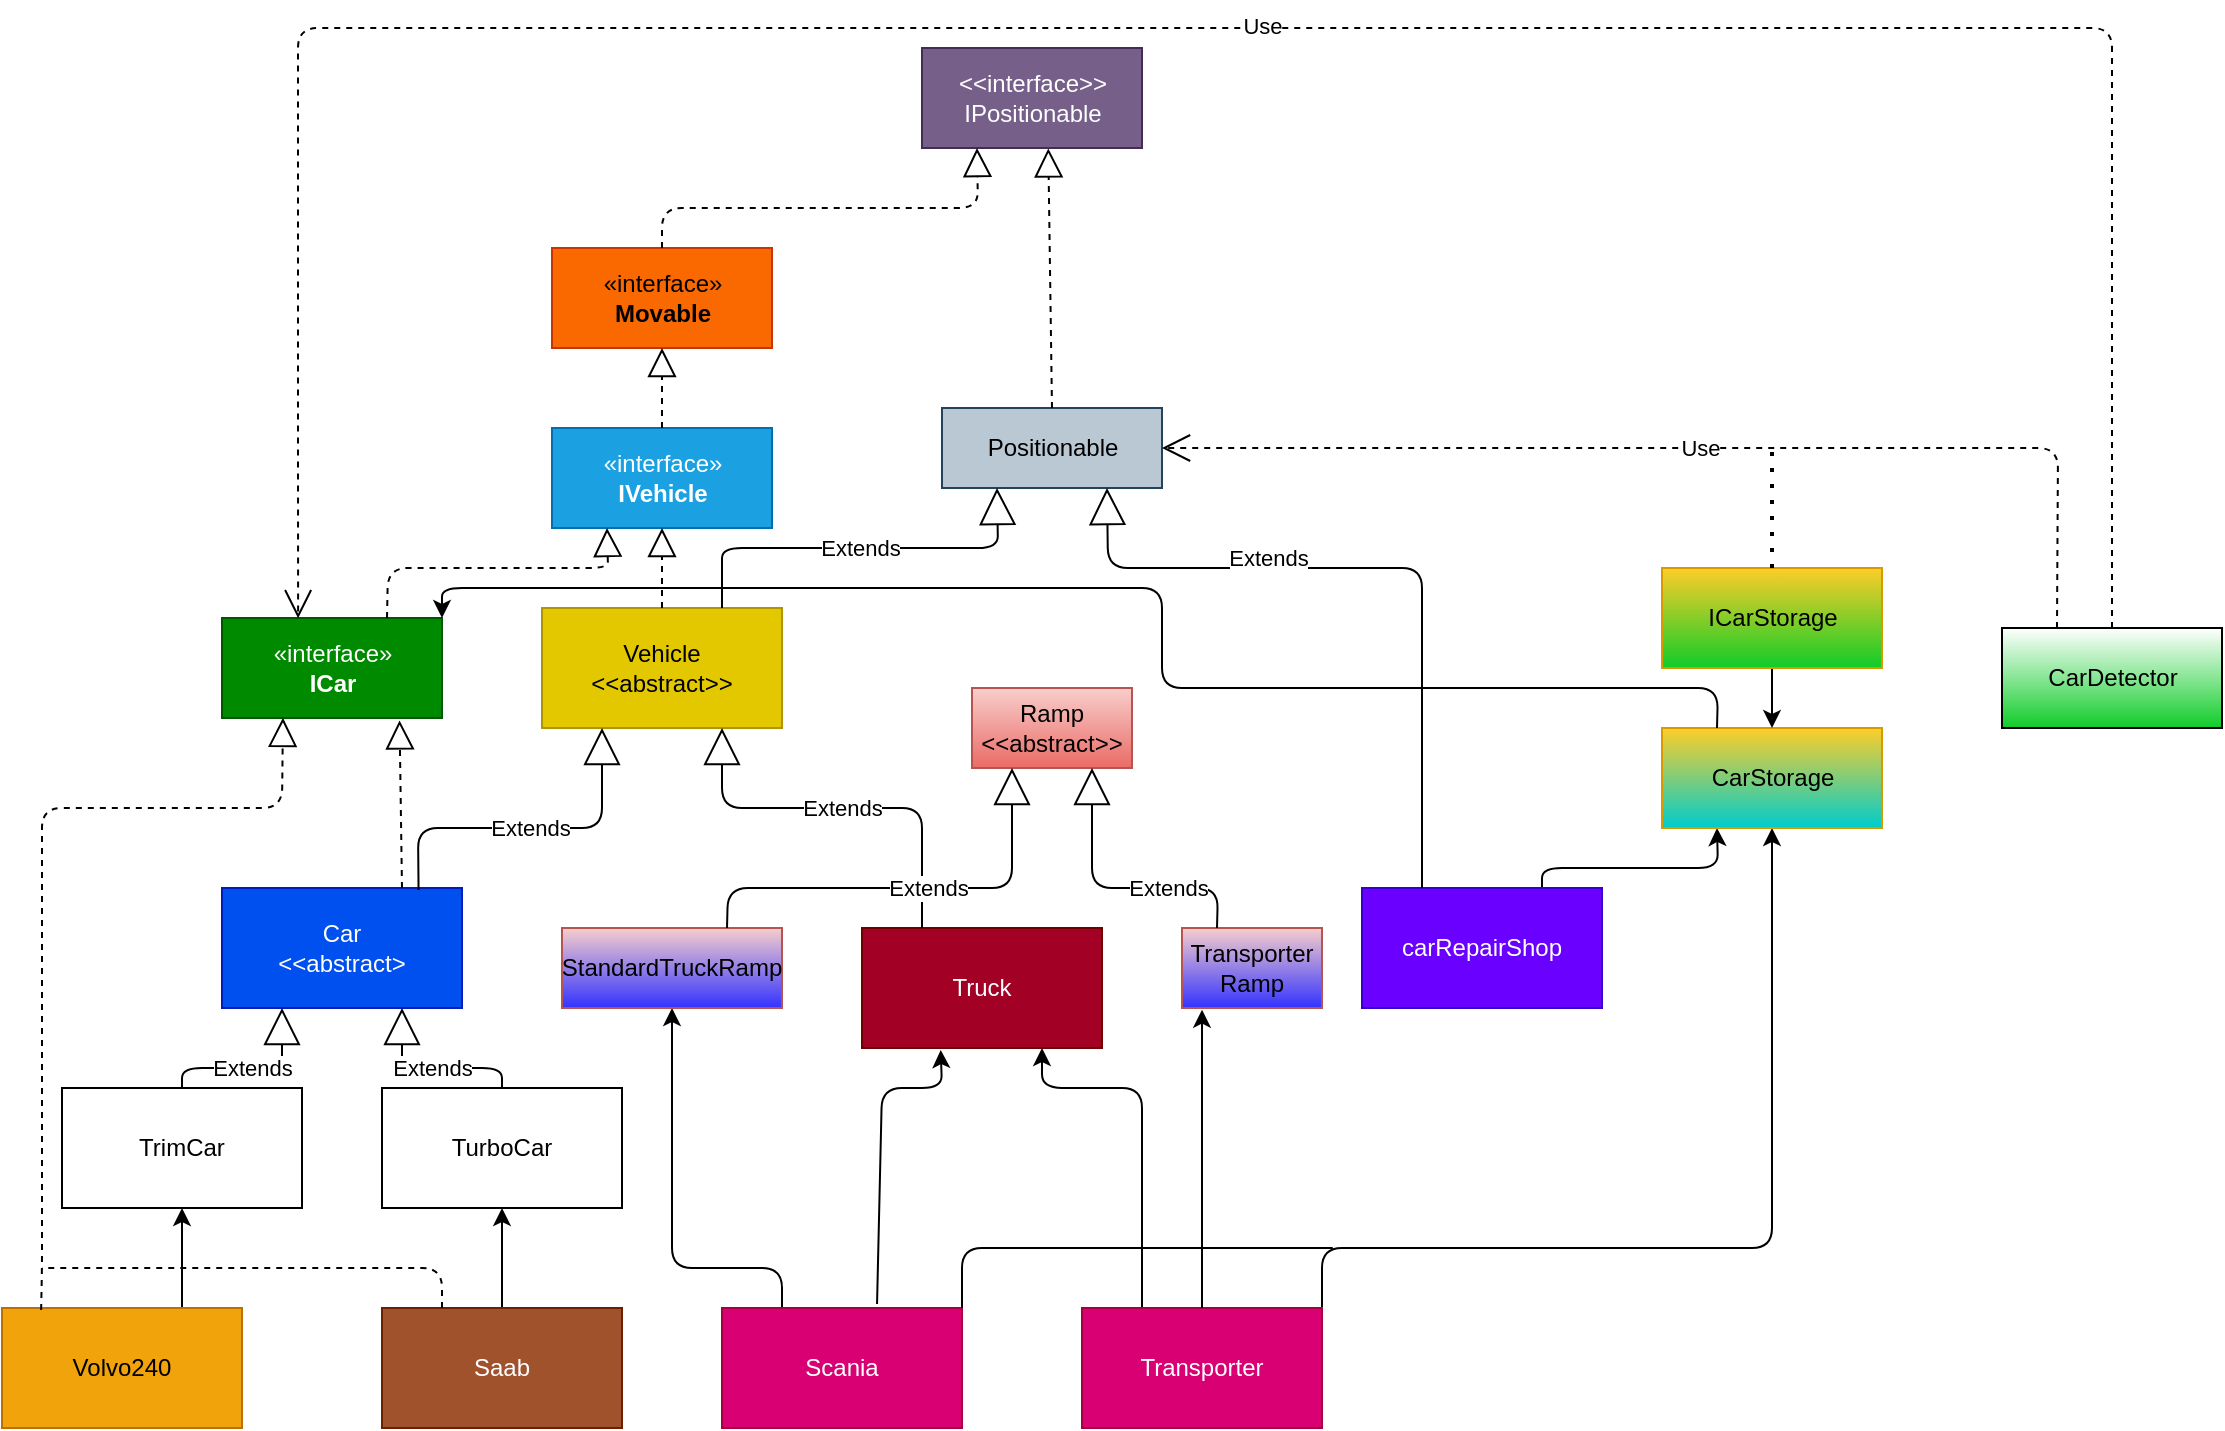 <mxfile>
    <diagram id="Lvmbw9RptDjz1eKAB_4S" name="Page-1">
        <mxGraphModel dx="942" dy="1872" grid="1" gridSize="10" guides="1" tooltips="1" connect="1" arrows="1" fold="1" page="1" pageScale="1" pageWidth="850" pageHeight="1100" math="0" shadow="0">
            <root>
                <mxCell id="0"/>
                <mxCell id="1" parent="0"/>
                <mxCell id="2" value="Car&lt;br&gt;&amp;lt;&amp;lt;abstract&amp;gt;" style="rounded=0;whiteSpace=wrap;html=1;fillColor=#0050ef;fontColor=#ffffff;strokeColor=#001DBC;" parent="1" vertex="1">
                    <mxGeometry x="1200" y="-640" width="120" height="60" as="geometry"/>
                </mxCell>
                <mxCell id="38" style="edgeStyle=none;html=1;exitX=0.25;exitY=0;exitDx=0;exitDy=0;entryX=0.5;entryY=1;entryDx=0;entryDy=0;" parent="1" source="7" target="96" edge="1">
                    <mxGeometry relative="1" as="geometry">
                        <Array as="points">
                            <mxPoint x="1480" y="-450"/>
                            <mxPoint x="1425" y="-450"/>
                        </Array>
                    </mxGeometry>
                </mxCell>
                <mxCell id="4" value="Truck" style="rounded=0;whiteSpace=wrap;html=1;fillColor=#a20025;fontColor=#ffffff;strokeColor=#6F0000;" parent="1" vertex="1">
                    <mxGeometry x="1520" y="-620" width="120" height="60" as="geometry"/>
                </mxCell>
                <mxCell id="14" style="edgeStyle=none;html=1;exitX=0.75;exitY=0;exitDx=0;exitDy=0;entryX=0.5;entryY=1;entryDx=0;entryDy=0;" parent="1" source="5" target="56" edge="1">
                    <mxGeometry relative="1" as="geometry"/>
                </mxCell>
                <mxCell id="5" value="Volvo240" style="rounded=0;whiteSpace=wrap;html=1;fillColor=#f0a30a;fontColor=#000000;strokeColor=#BD7000;" parent="1" vertex="1">
                    <mxGeometry x="1090" y="-430" width="120" height="60" as="geometry"/>
                </mxCell>
                <mxCell id="15" style="edgeStyle=none;html=1;exitX=0.5;exitY=0;exitDx=0;exitDy=0;entryX=0.5;entryY=1;entryDx=0;entryDy=0;" parent="1" source="6" target="57" edge="1">
                    <mxGeometry relative="1" as="geometry">
                        <Array as="points"/>
                    </mxGeometry>
                </mxCell>
                <mxCell id="6" value="Saab" style="rounded=0;whiteSpace=wrap;html=1;fillColor=#a0522d;fontColor=#ffffff;strokeColor=#6D1F00;" parent="1" vertex="1">
                    <mxGeometry x="1280" y="-430" width="120" height="60" as="geometry"/>
                </mxCell>
                <mxCell id="11" style="edgeStyle=none;html=1;exitX=0.646;exitY=-0.033;exitDx=0;exitDy=0;entryX=0.328;entryY=1.017;entryDx=0;entryDy=0;entryPerimeter=0;exitPerimeter=0;" parent="1" source="7" target="4" edge="1">
                    <mxGeometry relative="1" as="geometry">
                        <Array as="points">
                            <mxPoint x="1530" y="-540"/>
                            <mxPoint x="1560" y="-540"/>
                        </Array>
                    </mxGeometry>
                </mxCell>
                <mxCell id="7" value="Scania&lt;span style=&quot;color: rgba(0 , 0 , 0 , 0) ; font-family: monospace ; font-size: 0px&quot;&gt;%3CmxGraphModel%3E%3Croot%3E%3CmxCell%20id%3D%220%22%2F%3E%3CmxCell%20id%3D%221%22%20parent%3D%220%22%2F%3E%3CmxCell%20id%3D%222%22%20value%3D%22%22%20style%3D%22rounded%3D0%3BwhiteSpace%3Dwrap%3Bhtml%3D1%3B%22%20vertex%3D%221%22%20parent%3D%221%22%3E%3CmxGeometry%20x%3D%2270%22%20y%3D%22190%22%20width%3D%22120%22%20height%3D%2260%22%20as%3D%22geometry%22%2F%3E%3C%2FmxCell%3E%3C%2Froot%3E%3C%2FmxGraphModel%3E&lt;/span&gt;" style="rounded=0;whiteSpace=wrap;html=1;fillColor=#d80073;fontColor=#ffffff;strokeColor=#A50040;" parent="1" vertex="1">
                    <mxGeometry x="1450" y="-430" width="120" height="60" as="geometry"/>
                </mxCell>
                <mxCell id="12" style="edgeStyle=none;html=1;entryX=0.75;entryY=1;entryDx=0;entryDy=0;exitX=0.25;exitY=0;exitDx=0;exitDy=0;" parent="1" source="8" target="4" edge="1">
                    <mxGeometry relative="1" as="geometry">
                        <Array as="points">
                            <mxPoint x="1660" y="-540"/>
                            <mxPoint x="1610" y="-540"/>
                        </Array>
                        <mxPoint x="1640" y="-440" as="sourcePoint"/>
                    </mxGeometry>
                </mxCell>
                <mxCell id="43" style="edgeStyle=none;html=1;exitX=1;exitY=0;exitDx=0;exitDy=0;entryX=0.5;entryY=1;entryDx=0;entryDy=0;" parent="1" source="8" target="34" edge="1">
                    <mxGeometry relative="1" as="geometry">
                        <Array as="points">
                            <mxPoint x="1750" y="-460"/>
                            <mxPoint x="1975" y="-460"/>
                            <mxPoint x="1975" y="-550"/>
                        </Array>
                    </mxGeometry>
                </mxCell>
                <mxCell id="8" value="Transporter" style="rounded=0;whiteSpace=wrap;html=1;fillColor=#d80073;fontColor=#ffffff;strokeColor=#A50040;" parent="1" vertex="1">
                    <mxGeometry x="1630" y="-430" width="120" height="60" as="geometry"/>
                </mxCell>
                <mxCell id="19" value="Ramp&lt;br&gt;&amp;lt;&amp;lt;abstract&amp;gt;&amp;gt;" style="rounded=0;whiteSpace=wrap;html=1;fillColor=#f8cecc;gradientColor=#ea6b66;strokeColor=#b85450;" parent="1" vertex="1">
                    <mxGeometry x="1575" y="-740" width="80" height="40" as="geometry"/>
                </mxCell>
                <mxCell id="22" value="Vehicle&lt;br&gt;&amp;lt;&amp;lt;abstract&amp;gt;&amp;gt;" style="rounded=0;whiteSpace=wrap;html=1;fillColor=#e3c800;fontColor=#000000;strokeColor=#B09500;" parent="1" vertex="1">
                    <mxGeometry x="1360" y="-780" width="120" height="60" as="geometry"/>
                </mxCell>
                <mxCell id="26" value="«interface»&lt;br&gt;&lt;b&gt;Movable&lt;/b&gt;" style="html=1;fillColor=#fa6800;fontColor=#000000;strokeColor=#C73500;" parent="1" vertex="1">
                    <mxGeometry x="1365" y="-960" width="110" height="50" as="geometry"/>
                </mxCell>
                <mxCell id="28" value="Positionable" style="html=1;fillColor=#bac8d3;strokeColor=#23445d;" parent="1" vertex="1">
                    <mxGeometry x="1560" y="-880" width="110" height="40" as="geometry"/>
                </mxCell>
                <mxCell id="39" style="edgeStyle=none;html=1;exitX=0.75;exitY=0;exitDx=0;exitDy=0;entryX=0.25;entryY=1;entryDx=0;entryDy=0;" parent="1" source="31" target="34" edge="1">
                    <mxGeometry relative="1" as="geometry">
                        <Array as="points">
                            <mxPoint x="1860" y="-650"/>
                            <mxPoint x="1948" y="-650"/>
                        </Array>
                    </mxGeometry>
                </mxCell>
                <mxCell id="31" value="carRepairShop" style="rounded=0;whiteSpace=wrap;html=1;fillColor=#6a00ff;fontColor=#ffffff;strokeColor=#3700CC;" parent="1" vertex="1">
                    <mxGeometry x="1770" y="-640" width="120" height="60" as="geometry"/>
                </mxCell>
                <mxCell id="34" value="CarStorage&lt;br&gt;" style="html=1;fillColor=#ffcd28;gradientColor=#00CCCC;strokeColor=#d79b00;" parent="1" vertex="1">
                    <mxGeometry x="1920" y="-720" width="110" height="50" as="geometry"/>
                </mxCell>
                <mxCell id="49" style="edgeStyle=none;html=1;exitX=0.5;exitY=1;exitDx=0;exitDy=0;entryX=0.5;entryY=0;entryDx=0;entryDy=0;" parent="1" source="47" target="34" edge="1">
                    <mxGeometry relative="1" as="geometry"/>
                </mxCell>
                <mxCell id="47" value="ICarStorage" style="html=1;fillColor=#ffcd28;gradientColor=#10CC29;strokeColor=#d79b00;" parent="1" vertex="1">
                    <mxGeometry x="1920" y="-800" width="110" height="50" as="geometry"/>
                </mxCell>
                <mxCell id="51" value="«interface»&lt;br&gt;&lt;b&gt;IVehicle&lt;/b&gt;" style="html=1;fillColor=#1ba1e2;fontColor=#ffffff;strokeColor=#006EAF;" parent="1" vertex="1">
                    <mxGeometry x="1365" y="-870" width="110" height="50" as="geometry"/>
                </mxCell>
                <mxCell id="53" value="&amp;lt;&amp;lt;interface&amp;gt;&amp;gt;&lt;br&gt;IPositionable" style="html=1;fillColor=#76608a;strokeColor=#432D57;fontColor=#ffffff;" parent="1" vertex="1">
                    <mxGeometry x="1550" y="-1060" width="110" height="50" as="geometry"/>
                </mxCell>
                <mxCell id="56" value="TrimCar" style="rounded=0;whiteSpace=wrap;html=1;" parent="1" vertex="1">
                    <mxGeometry x="1120" y="-540" width="120" height="60" as="geometry"/>
                </mxCell>
                <mxCell id="57" value="TurboCar" style="rounded=0;whiteSpace=wrap;html=1;" parent="1" vertex="1">
                    <mxGeometry x="1280" y="-540" width="120" height="60" as="geometry"/>
                </mxCell>
                <mxCell id="60" value="«interface»&lt;br&gt;&lt;b&gt;ICar&lt;/b&gt;" style="html=1;fillColor=#008a00;fontColor=#ffffff;strokeColor=#005700;" parent="1" vertex="1">
                    <mxGeometry x="1200" y="-775" width="110" height="50" as="geometry"/>
                </mxCell>
                <mxCell id="67" value="" style="endArrow=none;html=1;exitX=1;exitY=0;exitDx=0;exitDy=0;" parent="1" source="7" edge="1">
                    <mxGeometry width="50" height="50" relative="1" as="geometry">
                        <mxPoint x="1630" y="-550" as="sourcePoint"/>
                        <mxPoint x="1740" y="-460" as="targetPoint"/>
                        <Array as="points">
                            <mxPoint x="1570" y="-460"/>
                            <mxPoint x="1760" y="-460"/>
                        </Array>
                    </mxGeometry>
                </mxCell>
                <mxCell id="69" value="CarDetector" style="html=1;gradientColor=#10CC29;" parent="1" vertex="1">
                    <mxGeometry x="2090" y="-770" width="110" height="50" as="geometry"/>
                </mxCell>
                <mxCell id="71" value="" style="endArrow=block;dashed=1;endFill=0;endSize=12;html=1;exitX=0.163;exitY=0.016;exitDx=0;exitDy=0;entryX=0.277;entryY=0.998;entryDx=0;entryDy=0;exitPerimeter=0;entryPerimeter=0;" parent="1" source="5" target="60" edge="1">
                    <mxGeometry width="160" relative="1" as="geometry">
                        <mxPoint x="1050" y="-845.91" as="sourcePoint"/>
                        <mxPoint x="1210" y="-845.91" as="targetPoint"/>
                        <Array as="points">
                            <mxPoint x="1110" y="-450"/>
                            <mxPoint x="1110" y="-680"/>
                            <mxPoint x="1230" y="-680"/>
                        </Array>
                    </mxGeometry>
                </mxCell>
                <mxCell id="73" value="" style="endArrow=block;dashed=1;endFill=0;endSize=12;html=1;exitX=0.75;exitY=0;exitDx=0;exitDy=0;entryX=0.807;entryY=1.024;entryDx=0;entryDy=0;entryPerimeter=0;" parent="1" source="2" target="60" edge="1">
                    <mxGeometry width="160" relative="1" as="geometry">
                        <mxPoint x="1420" y="-495" as="sourcePoint"/>
                        <mxPoint x="1285" y="-730" as="targetPoint"/>
                        <Array as="points"/>
                    </mxGeometry>
                </mxCell>
                <mxCell id="74" value="Extends" style="endArrow=block;endSize=16;endFill=0;html=1;exitX=0.5;exitY=0;exitDx=0;exitDy=0;entryX=0.75;entryY=1;entryDx=0;entryDy=0;" parent="1" source="57" target="2" edge="1">
                    <mxGeometry width="160" relative="1" as="geometry">
                        <mxPoint x="1340" y="-590" as="sourcePoint"/>
                        <mxPoint x="1500" y="-590" as="targetPoint"/>
                        <Array as="points">
                            <mxPoint x="1340" y="-550"/>
                            <mxPoint x="1290" y="-550"/>
                        </Array>
                    </mxGeometry>
                </mxCell>
                <mxCell id="75" value="Extends" style="endArrow=block;endSize=16;endFill=0;html=1;exitX=0.5;exitY=0;exitDx=0;exitDy=0;entryX=0.25;entryY=1;entryDx=0;entryDy=0;" parent="1" source="56" target="2" edge="1">
                    <mxGeometry width="160" relative="1" as="geometry">
                        <mxPoint x="1370" y="-700" as="sourcePoint"/>
                        <mxPoint x="1530" y="-700" as="targetPoint"/>
                        <Array as="points">
                            <mxPoint x="1180" y="-550"/>
                            <mxPoint x="1230" y="-550"/>
                        </Array>
                    </mxGeometry>
                </mxCell>
                <mxCell id="76" value="Extends" style="endArrow=block;endSize=16;endFill=0;html=1;exitX=0.819;exitY=0.016;exitDx=0;exitDy=0;entryX=0.25;entryY=1;entryDx=0;entryDy=0;exitPerimeter=0;" parent="1" source="2" target="22" edge="1">
                    <mxGeometry width="160" relative="1" as="geometry">
                        <mxPoint x="1260" y="-640" as="sourcePoint"/>
                        <mxPoint x="1340" y="-680" as="targetPoint"/>
                        <Array as="points">
                            <mxPoint x="1298" y="-670"/>
                            <mxPoint x="1390" y="-670"/>
                        </Array>
                    </mxGeometry>
                </mxCell>
                <mxCell id="78" value="Extends" style="endArrow=block;endSize=16;endFill=0;html=1;exitX=0.25;exitY=0;exitDx=0;exitDy=0;entryX=0.75;entryY=1;entryDx=0;entryDy=0;" parent="1" source="4" target="22" edge="1">
                    <mxGeometry width="160" relative="1" as="geometry">
                        <mxPoint x="1460" y="-681.33" as="sourcePoint"/>
                        <mxPoint x="1620" y="-681.33" as="targetPoint"/>
                        <Array as="points">
                            <mxPoint x="1550" y="-680"/>
                            <mxPoint x="1450" y="-680"/>
                        </Array>
                    </mxGeometry>
                </mxCell>
                <mxCell id="79" value="" style="endArrow=block;dashed=1;endFill=0;endSize=12;html=1;exitX=0.5;exitY=0;exitDx=0;exitDy=0;entryX=0.5;entryY=1;entryDx=0;entryDy=0;" parent="1" source="22" target="51" edge="1">
                    <mxGeometry width="160" relative="1" as="geometry">
                        <mxPoint x="1360" y="-760" as="sourcePoint"/>
                        <mxPoint x="1520" y="-760" as="targetPoint"/>
                    </mxGeometry>
                </mxCell>
                <mxCell id="80" value="" style="endArrow=block;dashed=1;endFill=0;endSize=12;html=1;exitX=0.5;exitY=0;exitDx=0;exitDy=0;entryX=0.5;entryY=1;entryDx=0;entryDy=0;" parent="1" source="51" target="26" edge="1">
                    <mxGeometry width="160" relative="1" as="geometry">
                        <mxPoint x="1360" y="-890" as="sourcePoint"/>
                        <mxPoint x="1520" y="-890" as="targetPoint"/>
                    </mxGeometry>
                </mxCell>
                <mxCell id="81" value="" style="endArrow=block;dashed=1;endFill=0;endSize=12;html=1;exitX=0.5;exitY=0;exitDx=0;exitDy=0;entryX=0.25;entryY=1;entryDx=0;entryDy=0;" parent="1" source="26" target="53" edge="1">
                    <mxGeometry width="160" relative="1" as="geometry">
                        <mxPoint x="1420" y="-970" as="sourcePoint"/>
                        <mxPoint x="1580" y="-970" as="targetPoint"/>
                        <Array as="points">
                            <mxPoint x="1420" y="-980"/>
                            <mxPoint x="1578" y="-980"/>
                        </Array>
                    </mxGeometry>
                </mxCell>
                <mxCell id="82" value="" style="endArrow=block;dashed=1;endFill=0;endSize=12;html=1;exitX=0.5;exitY=0;exitDx=0;exitDy=0;entryX=0.574;entryY=1.004;entryDx=0;entryDy=0;entryPerimeter=0;" parent="1" source="28" target="53" edge="1">
                    <mxGeometry width="160" relative="1" as="geometry">
                        <mxPoint x="1435" y="-950" as="sourcePoint"/>
                        <mxPoint x="1560" y="-1030" as="targetPoint"/>
                    </mxGeometry>
                </mxCell>
                <mxCell id="83" value="Extends" style="endArrow=block;endSize=16;endFill=0;html=1;exitX=0.75;exitY=0;exitDx=0;exitDy=0;entryX=0.25;entryY=1;entryDx=0;entryDy=0;" parent="1" source="22" target="28" edge="1">
                    <mxGeometry width="160" relative="1" as="geometry">
                        <mxPoint x="1440" y="-775" as="sourcePoint"/>
                        <mxPoint x="1570" y="-855" as="targetPoint"/>
                        <Array as="points">
                            <mxPoint x="1450" y="-790"/>
                            <mxPoint x="1450" y="-810"/>
                            <mxPoint x="1588" y="-810"/>
                        </Array>
                    </mxGeometry>
                </mxCell>
                <mxCell id="84" value="Extends" style="endArrow=block;endSize=16;endFill=0;html=1;exitX=0.25;exitY=0;exitDx=0;exitDy=0;entryX=0.75;entryY=1;entryDx=0;entryDy=0;" parent="1" source="31" target="28" edge="1">
                    <mxGeometry x="0.327" y="-5" width="160" relative="1" as="geometry">
                        <mxPoint x="1460" y="-770.0" as="sourcePoint"/>
                        <mxPoint x="1597.5" y="-830.0" as="targetPoint"/>
                        <Array as="points">
                            <mxPoint x="1800" y="-800"/>
                            <mxPoint x="1643" y="-800"/>
                        </Array>
                        <mxPoint as="offset"/>
                    </mxGeometry>
                </mxCell>
                <mxCell id="85" value="Use" style="endArrow=open;endSize=12;dashed=1;html=1;exitX=0.5;exitY=0;exitDx=0;exitDy=0;entryX=0.346;entryY=0.002;entryDx=0;entryDy=0;entryPerimeter=0;" parent="1" source="69" target="60" edge="1">
                    <mxGeometry x="-0.034" y="-1" width="160" relative="1" as="geometry">
                        <mxPoint x="1690" y="-680" as="sourcePoint"/>
                        <mxPoint x="1290" y="-870" as="targetPoint"/>
                        <Array as="points">
                            <mxPoint x="2145" y="-1070"/>
                            <mxPoint x="1238" y="-1070"/>
                            <mxPoint x="1238" y="-950"/>
                            <mxPoint x="1238" y="-860"/>
                        </Array>
                        <mxPoint as="offset"/>
                    </mxGeometry>
                </mxCell>
                <mxCell id="86" value="" style="endArrow=block;dashed=1;endFill=0;endSize=12;html=1;exitX=0.75;exitY=0;exitDx=0;exitDy=0;entryX=0.25;entryY=1;entryDx=0;entryDy=0;" parent="1" source="60" target="51" edge="1">
                    <mxGeometry width="160" relative="1" as="geometry">
                        <mxPoint x="1460" y="-830" as="sourcePoint"/>
                        <mxPoint x="1620" y="-830" as="targetPoint"/>
                        <Array as="points">
                            <mxPoint x="1283" y="-800"/>
                            <mxPoint x="1393" y="-800"/>
                        </Array>
                    </mxGeometry>
                </mxCell>
                <mxCell id="89" value="" style="endArrow=none;dashed=1;html=1;dashPattern=1 3;strokeWidth=2;exitX=0.5;exitY=0;exitDx=0;exitDy=0;" parent="1" source="47" edge="1">
                    <mxGeometry width="50" height="50" relative="1" as="geometry">
                        <mxPoint x="2030" y="-590" as="sourcePoint"/>
                        <mxPoint x="1975" y="-860" as="targetPoint"/>
                    </mxGeometry>
                </mxCell>
                <mxCell id="92" style="edgeStyle=none;html=1;exitX=0.25;exitY=0;exitDx=0;exitDy=0;entryX=1;entryY=0;entryDx=0;entryDy=0;" parent="1" source="34" target="60" edge="1">
                    <mxGeometry relative="1" as="geometry">
                        <Array as="points">
                            <mxPoint x="1948" y="-740"/>
                            <mxPoint x="1670" y="-740"/>
                            <mxPoint x="1670" y="-790"/>
                            <mxPoint x="1540" y="-790"/>
                            <mxPoint x="1310" y="-790"/>
                        </Array>
                        <mxPoint x="1640" y="-510" as="sourcePoint"/>
                        <mxPoint x="1620" y="-570.0" as="targetPoint"/>
                    </mxGeometry>
                </mxCell>
                <mxCell id="94" value="Transporter Ramp" style="rounded=0;whiteSpace=wrap;html=1;fillColor=#f8cecc;gradientColor=#3333FF;strokeColor=#b85450;" parent="1" vertex="1">
                    <mxGeometry x="1680" y="-620" width="70" height="40" as="geometry"/>
                </mxCell>
                <mxCell id="96" value="StandardTruckRamp" style="rounded=0;whiteSpace=wrap;html=1;fillColor=#f8cecc;gradientColor=#3333FF;strokeColor=#b85450;" parent="1" vertex="1">
                    <mxGeometry x="1370" y="-620" width="110" height="40" as="geometry"/>
                </mxCell>
                <mxCell id="97" style="edgeStyle=none;html=1;exitX=0.5;exitY=0;exitDx=0;exitDy=0;entryX=0.143;entryY=1.021;entryDx=0;entryDy=0;entryPerimeter=0;" parent="1" source="8" target="94" edge="1">
                    <mxGeometry relative="1" as="geometry">
                        <Array as="points">
                            <mxPoint x="1690" y="-550"/>
                        </Array>
                        <mxPoint x="1480" y="-510" as="sourcePoint"/>
                        <mxPoint x="1455" y="-570" as="targetPoint"/>
                    </mxGeometry>
                </mxCell>
                <mxCell id="98" value="Extends" style="endArrow=block;endSize=16;endFill=0;html=1;exitX=0.75;exitY=0;exitDx=0;exitDy=0;entryX=0.25;entryY=1;entryDx=0;entryDy=0;" parent="1" source="96" target="19" edge="1">
                    <mxGeometry x="0.087" width="160" relative="1" as="geometry">
                        <mxPoint x="1590" y="-650" as="sourcePoint"/>
                        <mxPoint x="1750" y="-650" as="targetPoint"/>
                        <mxPoint as="offset"/>
                        <Array as="points">
                            <mxPoint x="1453" y="-640"/>
                            <mxPoint x="1595" y="-640"/>
                        </Array>
                    </mxGeometry>
                </mxCell>
                <mxCell id="99" value="Extends" style="endArrow=block;endSize=16;endFill=0;html=1;exitX=0.25;exitY=0;exitDx=0;exitDy=0;entryX=0.75;entryY=1;entryDx=0;entryDy=0;" parent="1" source="94" target="19" edge="1">
                    <mxGeometry x="-0.366" width="160" relative="1" as="geometry">
                        <mxPoint x="1472.5" y="-610" as="sourcePoint"/>
                        <mxPoint x="1605" y="-730" as="targetPoint"/>
                        <mxPoint as="offset"/>
                        <Array as="points">
                            <mxPoint x="1698" y="-640"/>
                            <mxPoint x="1635" y="-640"/>
                        </Array>
                    </mxGeometry>
                </mxCell>
                <mxCell id="100" value="Use" style="endArrow=open;endSize=12;dashed=1;html=1;exitX=0.25;exitY=0;exitDx=0;exitDy=0;entryX=1;entryY=0.5;entryDx=0;entryDy=0;" parent="1" source="69" target="28" edge="1">
                    <mxGeometry width="160" relative="1" as="geometry">
                        <mxPoint x="1810" y="-840" as="sourcePoint"/>
                        <mxPoint x="1970" y="-840" as="targetPoint"/>
                        <Array as="points">
                            <mxPoint x="2118" y="-860"/>
                        </Array>
                    </mxGeometry>
                </mxCell>
                <mxCell id="101" value="" style="endArrow=none;dashed=1;html=1;exitX=0.25;exitY=0;exitDx=0;exitDy=0;" parent="1" source="6" edge="1">
                    <mxGeometry width="50" height="50" relative="1" as="geometry">
                        <mxPoint x="1330" y="-510" as="sourcePoint"/>
                        <mxPoint x="1110" y="-450" as="targetPoint"/>
                        <Array as="points">
                            <mxPoint x="1310" y="-450"/>
                        </Array>
                    </mxGeometry>
                </mxCell>
            </root>
        </mxGraphModel>
    </diagram>
    <diagram name="Copy of Page-1" id="JuhOJTYqrBdBb5uwAgGY">
        <mxGraphModel dx="-236" dy="2465" grid="1" gridSize="10" guides="1" tooltips="1" connect="1" arrows="1" fold="1" page="1" pageScale="1" pageWidth="850" pageHeight="1100" math="0" shadow="0">
            <root>
                <mxCell id="qpSVQY0Za8j4VqFkmtPH-0"/>
                <mxCell id="qpSVQY0Za8j4VqFkmtPH-1" parent="qpSVQY0Za8j4VqFkmtPH-0"/>
                <mxCell id="qpSVQY0Za8j4VqFkmtPH-7" style="edgeStyle=none;html=1;exitX=0.5;exitY=0;exitDx=0;exitDy=0;entryX=0.306;entryY=1.176;entryDx=0;entryDy=0;entryPerimeter=0;" parent="qpSVQY0Za8j4VqFkmtPH-1" target="sbDfSiqAGK3jwa__E4tV-28" edge="1">
                    <mxGeometry relative="1" as="geometry">
                        <Array as="points"/>
                        <mxPoint x="1334.57" y="-280" as="sourcePoint"/>
                        <mxPoint x="1334.57" y="-330" as="targetPoint"/>
                    </mxGeometry>
                </mxCell>
                <mxCell id="qpSVQY0Za8j4VqFkmtPH-18" style="edgeStyle=none;html=1;exitX=0.75;exitY=0;exitDx=0;exitDy=0;entryX=0;entryY=0.5;entryDx=0;entryDy=0;" parent="qpSVQY0Za8j4VqFkmtPH-1" source="sbDfSiqAGK3jwa__E4tV-0" target="sbDfSiqAGK3jwa__E4tV-53" edge="1">
                    <mxGeometry relative="1" as="geometry">
                        <Array as="points">
                            <mxPoint x="1890" y="-641"/>
                        </Array>
                        <mxPoint x="1952.5" y="-650.0" as="targetPoint"/>
                    </mxGeometry>
                </mxCell>
                <mxCell id="qpSVQY0Za8j4VqFkmtPH-30" value="" style="endArrow=block;dashed=1;endFill=0;endSize=12;html=1;exitX=0.25;exitY=0;exitDx=0;exitDy=0;entryX=0.224;entryY=1.032;entryDx=0;entryDy=0;entryPerimeter=0;" parent="qpSVQY0Za8j4VqFkmtPH-1" source="sbDfSiqAGK3jwa__E4tV-16" target="WkpAqRpKrFjgYUWBNEbH-4" edge="1">
                    <mxGeometry width="160" relative="1" as="geometry">
                        <mxPoint x="1109.56" y="-429.04" as="sourcePoint"/>
                        <mxPoint x="1210" y="-845.91" as="targetPoint"/>
                        <Array as="points">
                            <mxPoint x="1080" y="-450"/>
                            <mxPoint x="994" y="-450"/>
                        </Array>
                    </mxGeometry>
                </mxCell>
                <mxCell id="qpSVQY0Za8j4VqFkmtPH-31" value="" style="endArrow=block;dashed=1;endFill=0;endSize=12;html=1;exitX=0.25;exitY=0;exitDx=0;exitDy=0;entryX=0.895;entryY=1.055;entryDx=0;entryDy=0;entryPerimeter=0;" parent="qpSVQY0Za8j4VqFkmtPH-1" source="sbDfSiqAGK3jwa__E4tV-29" target="WkpAqRpKrFjgYUWBNEbH-4" edge="1">
                    <mxGeometry width="160" relative="1" as="geometry">
                        <mxPoint x="1290" y="-640" as="sourcePoint"/>
                        <mxPoint x="1285" y="-730" as="targetPoint"/>
                        <Array as="points"/>
                    </mxGeometry>
                </mxCell>
                <mxCell id="qpSVQY0Za8j4VqFkmtPH-32" value="Extends" style="endArrow=block;endSize=16;endFill=0;html=1;exitX=0.25;exitY=0;exitDx=0;exitDy=0;entryX=0.74;entryY=0.991;entryDx=0;entryDy=0;entryPerimeter=0;" parent="qpSVQY0Za8j4VqFkmtPH-1" source="sbDfSiqAGK3jwa__E4tV-25" target="sbDfSiqAGK3jwa__E4tV-32" edge="1">
                    <mxGeometry width="160" relative="1" as="geometry">
                        <mxPoint x="1340" y="-540" as="sourcePoint"/>
                        <mxPoint x="1290" y="-580" as="targetPoint"/>
                        <Array as="points">
                            <mxPoint x="1350" y="-440"/>
                            <mxPoint x="1280" y="-440"/>
                        </Array>
                    </mxGeometry>
                </mxCell>
                <mxCell id="qpSVQY0Za8j4VqFkmtPH-33" value="Extends" style="endArrow=block;endSize=16;endFill=0;html=1;exitX=0.25;exitY=0;exitDx=0;exitDy=0;entryX=0.251;entryY=0.991;entryDx=0;entryDy=0;entryPerimeter=0;" parent="qpSVQY0Za8j4VqFkmtPH-1" source="sbDfSiqAGK3jwa__E4tV-20" target="sbDfSiqAGK3jwa__E4tV-32" edge="1">
                    <mxGeometry width="160" relative="1" as="geometry">
                        <mxPoint x="1180" y="-540" as="sourcePoint"/>
                        <mxPoint x="1230" y="-580" as="targetPoint"/>
                        <Array as="points">
                            <mxPoint x="1170" y="-440"/>
                            <mxPoint x="1200" y="-440"/>
                        </Array>
                    </mxGeometry>
                </mxCell>
                <mxCell id="qpSVQY0Za8j4VqFkmtPH-34" value="Extends" style="endArrow=block;endSize=16;endFill=0;html=1;exitX=0.75;exitY=0;exitDx=0;exitDy=0;entryX=0.245;entryY=0.958;entryDx=0;entryDy=0;entryPerimeter=0;" parent="qpSVQY0Za8j4VqFkmtPH-1" source="sbDfSiqAGK3jwa__E4tV-29" target="sbDfSiqAGK3jwa__E4tV-65" edge="1">
                    <mxGeometry width="160" relative="1" as="geometry">
                        <mxPoint x="1298.28" y="-639.04" as="sourcePoint"/>
                        <mxPoint x="1390" y="-720" as="targetPoint"/>
                        <Array as="points">
                            <mxPoint x="1280" y="-590"/>
                            <mxPoint x="1399" y="-590"/>
                        </Array>
                    </mxGeometry>
                </mxCell>
                <mxCell id="qpSVQY0Za8j4VqFkmtPH-35" value="Extends" style="endArrow=block;endSize=16;endFill=0;html=1;exitX=0.25;exitY=0;exitDx=0;exitDy=0;entryX=0.76;entryY=1.086;entryDx=0;entryDy=0;entryPerimeter=0;" parent="qpSVQY0Za8j4VqFkmtPH-1" source="sbDfSiqAGK3jwa__E4tV-38" target="sbDfSiqAGK3jwa__E4tV-65" edge="1">
                    <mxGeometry x="0.622" y="20" width="160" relative="1" as="geometry">
                        <mxPoint x="1550" y="-620" as="sourcePoint"/>
                        <mxPoint x="1450" y="-720" as="targetPoint"/>
                        <Array as="points">
                            <mxPoint x="1550" y="-590"/>
                            <mxPoint x="1480" y="-590"/>
                        </Array>
                        <mxPoint as="offset"/>
                    </mxGeometry>
                </mxCell>
                <mxCell id="qpSVQY0Za8j4VqFkmtPH-36" value="" style="endArrow=block;dashed=1;endFill=0;endSize=12;html=1;exitX=0.5;exitY=0;exitDx=0;exitDy=0;entryX=0.75;entryY=1;entryDx=0;entryDy=0;" parent="qpSVQY0Za8j4VqFkmtPH-1" source="sbDfSiqAGK3jwa__E4tV-62" edge="1">
                    <mxGeometry width="160" relative="1" as="geometry">
                        <mxPoint x="1420" y="-780" as="sourcePoint"/>
                        <mxPoint x="1447.5" y="-820" as="targetPoint"/>
                    </mxGeometry>
                </mxCell>
                <mxCell id="qpSVQY0Za8j4VqFkmtPH-37" value="" style="endArrow=block;dashed=1;endFill=0;endSize=12;html=1;exitX=0.5;exitY=0;exitDx=0;exitDy=0;entryX=0.5;entryY=1;entryDx=0;entryDy=0;" parent="qpSVQY0Za8j4VqFkmtPH-1" source="qpSVQY0Za8j4VqFkmtPH-68" edge="1">
                    <mxGeometry width="160" relative="1" as="geometry">
                        <mxPoint x="1420" y="-870" as="sourcePoint"/>
                        <mxPoint x="1420" y="-910" as="targetPoint"/>
                    </mxGeometry>
                </mxCell>
                <mxCell id="qpSVQY0Za8j4VqFkmtPH-38" value="" style="endArrow=block;dashed=1;endFill=0;endSize=12;html=1;entryX=0.25;entryY=1;entryDx=0;entryDy=0;" parent="qpSVQY0Za8j4VqFkmtPH-1" edge="1">
                    <mxGeometry width="160" relative="1" as="geometry">
                        <mxPoint x="1500" y="-980" as="sourcePoint"/>
                        <mxPoint x="1577.5" y="-1010" as="targetPoint"/>
                        <Array as="points">
                            <mxPoint x="1578" y="-980"/>
                        </Array>
                    </mxGeometry>
                </mxCell>
                <mxCell id="qpSVQY0Za8j4VqFkmtPH-39" value="" style="endArrow=block;dashed=1;endFill=0;endSize=12;html=1;exitX=0.361;exitY=-0.023;exitDx=0;exitDy=0;entryX=0.393;entryY=1.026;entryDx=0;entryDy=0;entryPerimeter=0;exitPerimeter=0;" parent="qpSVQY0Za8j4VqFkmtPH-1" source="sbDfSiqAGK3jwa__E4tV-56" target="qpSVQY0Za8j4VqFkmtPH-56" edge="1">
                    <mxGeometry width="160" relative="1" as="geometry">
                        <mxPoint x="1615.0" y="-880" as="sourcePoint"/>
                        <mxPoint x="1613.14" y="-1009.8" as="targetPoint"/>
                    </mxGeometry>
                </mxCell>
                <mxCell id="qpSVQY0Za8j4VqFkmtPH-40" value="Extends" style="endArrow=block;endSize=16;endFill=0;html=1;exitX=0.75;exitY=0;exitDx=0;exitDy=0;entryX=0.293;entryY=1.114;entryDx=0;entryDy=0;entryPerimeter=0;" parent="qpSVQY0Za8j4VqFkmtPH-1" source="sbDfSiqAGK3jwa__E4tV-62" target="sbDfSiqAGK3jwa__E4tV-59" edge="1">
                    <mxGeometry width="160" relative="1" as="geometry">
                        <mxPoint x="1450" y="-780" as="sourcePoint"/>
                        <mxPoint x="1587.5" y="-840" as="targetPoint"/>
                        <Array as="points">
                            <mxPoint x="1480" y="-750"/>
                            <mxPoint x="1480" y="-770"/>
                            <mxPoint x="1587" y="-770"/>
                        </Array>
                    </mxGeometry>
                </mxCell>
                <mxCell id="qpSVQY0Za8j4VqFkmtPH-41" value="Extends" style="endArrow=block;endSize=16;endFill=0;html=1;exitX=0.25;exitY=0;exitDx=0;exitDy=0;entryX=0.632;entryY=1.059;entryDx=0;entryDy=0;entryPerimeter=0;" parent="qpSVQY0Za8j4VqFkmtPH-1" source="sbDfSiqAGK3jwa__E4tV-0" target="sbDfSiqAGK3jwa__E4tV-59" edge="1">
                    <mxGeometry x="0.327" y="-5" width="160" relative="1" as="geometry">
                        <mxPoint x="1460" y="-770.0" as="sourcePoint"/>
                        <mxPoint x="1642.5" y="-840" as="targetPoint"/>
                        <Array as="points">
                            <mxPoint x="1810" y="-770"/>
                            <mxPoint x="1640" y="-770"/>
                        </Array>
                        <mxPoint as="offset"/>
                    </mxGeometry>
                </mxCell>
                <mxCell id="qpSVQY0Za8j4VqFkmtPH-42" value="Use" style="endArrow=open;endSize=12;dashed=1;html=1;exitX=0.5;exitY=0;exitDx=0;exitDy=0;entryX=0.5;entryY=0;entryDx=0;entryDy=0;" parent="qpSVQY0Za8j4VqFkmtPH-1" source="qpSVQY0Za8j4VqFkmtPH-59" target="WkpAqRpKrFjgYUWBNEbH-1" edge="1">
                    <mxGeometry x="-0.034" y="-1" width="160" relative="1" as="geometry">
                        <mxPoint x="2145" y="-770" as="sourcePoint"/>
                        <mxPoint x="1290" y="-870" as="targetPoint"/>
                        <Array as="points">
                            <mxPoint x="2320" y="-1200"/>
                            <mxPoint x="1238" y="-1200"/>
                            <mxPoint x="1238" y="-950"/>
                            <mxPoint x="1238" y="-860"/>
                        </Array>
                        <mxPoint as="offset"/>
                    </mxGeometry>
                </mxCell>
                <mxCell id="qpSVQY0Za8j4VqFkmtPH-43" value="" style="endArrow=block;dashed=1;endFill=0;endSize=12;html=1;exitX=0.75;exitY=0;exitDx=0;exitDy=0;entryX=0.25;entryY=1;entryDx=0;entryDy=0;" parent="qpSVQY0Za8j4VqFkmtPH-1" source="WkpAqRpKrFjgYUWBNEbH-1" edge="1">
                    <mxGeometry width="160" relative="1" as="geometry">
                        <mxPoint x="1460" y="-830" as="sourcePoint"/>
                        <mxPoint x="1392.5" y="-820" as="targetPoint"/>
                        <Array as="points">
                            <mxPoint x="1168" y="-790"/>
                            <mxPoint x="1393" y="-790"/>
                        </Array>
                    </mxGeometry>
                </mxCell>
                <mxCell id="qpSVQY0Za8j4VqFkmtPH-44" value="" style="endArrow=none;dashed=1;html=1;dashPattern=1 3;strokeWidth=2;" parent="qpSVQY0Za8j4VqFkmtPH-1" edge="1">
                    <mxGeometry width="50" height="50" relative="1" as="geometry">
                        <mxPoint x="2050" y="-790" as="sourcePoint"/>
                        <mxPoint x="2050" y="-860" as="targetPoint"/>
                    </mxGeometry>
                </mxCell>
                <mxCell id="qpSVQY0Za8j4VqFkmtPH-46" value="Transporter Ramp" style="rounded=0;whiteSpace=wrap;html=1;fillColor=#f8cecc;gradientColor=#3333FF;strokeColor=#b85450;" parent="qpSVQY0Za8j4VqFkmtPH-1" vertex="1">
                    <mxGeometry x="1720" y="-400" width="70" height="40" as="geometry"/>
                </mxCell>
                <mxCell id="qpSVQY0Za8j4VqFkmtPH-49" value="Extends" style="endArrow=block;endSize=16;endFill=0;html=1;exitX=0.5;exitY=0;exitDx=0;exitDy=0;entryX=0.344;entryY=1.154;entryDx=0;entryDy=0;entryPerimeter=0;" parent="qpSVQY0Za8j4VqFkmtPH-1" source="sbDfSiqAGK3jwa__E4tV-33" target="sbDfSiqAGK3jwa__E4tV-47" edge="1">
                    <mxGeometry x="0.192" y="-50" width="160" relative="1" as="geometry">
                        <mxPoint x="1452.5" y="-620" as="sourcePoint"/>
                        <mxPoint x="1595.0" y="-700" as="targetPoint"/>
                        <mxPoint as="offset"/>
                        <Array as="points">
                            <mxPoint x="1440" y="-570"/>
                            <mxPoint x="1615" y="-570"/>
                        </Array>
                    </mxGeometry>
                </mxCell>
                <mxCell id="qpSVQY0Za8j4VqFkmtPH-50" value="Extends" style="endArrow=block;endSize=16;endFill=0;html=1;exitX=0.25;exitY=0;exitDx=0;exitDy=0;entryX=0.685;entryY=1.001;entryDx=0;entryDy=0;entryPerimeter=0;" parent="qpSVQY0Za8j4VqFkmtPH-1" source="qpSVQY0Za8j4VqFkmtPH-46" target="sbDfSiqAGK3jwa__E4tV-47" edge="1">
                    <mxGeometry x="-0.366" width="160" relative="1" as="geometry">
                        <mxPoint x="1472.5" y="-610" as="sourcePoint"/>
                        <mxPoint x="1635.0" y="-700" as="targetPoint"/>
                        <mxPoint as="offset"/>
                        <Array as="points">
                            <mxPoint x="1738" y="-560"/>
                            <mxPoint x="1670" y="-560"/>
                        </Array>
                    </mxGeometry>
                </mxCell>
                <mxCell id="qpSVQY0Za8j4VqFkmtPH-51" value="Use" style="endArrow=open;endSize=12;dashed=1;html=1;exitX=0.25;exitY=0;exitDx=0;exitDy=0;entryX=0.997;entryY=0.557;entryDx=0;entryDy=0;entryPerimeter=0;" parent="qpSVQY0Za8j4VqFkmtPH-1" source="qpSVQY0Za8j4VqFkmtPH-59" target="sbDfSiqAGK3jwa__E4tV-58" edge="1">
                    <mxGeometry width="160" relative="1" as="geometry">
                        <mxPoint x="2117.5" y="-770" as="sourcePoint"/>
                        <mxPoint x="1670.0" y="-860" as="targetPoint"/>
                        <Array as="points">
                            <mxPoint x="2258" y="-860"/>
                        </Array>
                    </mxGeometry>
                </mxCell>
                <mxCell id="qpSVQY0Za8j4VqFkmtPH-52" value="" style="endArrow=none;dashed=1;html=1;exitX=0.25;exitY=0;exitDx=0;exitDy=0;" parent="qpSVQY0Za8j4VqFkmtPH-1" edge="1">
                    <mxGeometry width="50" height="50" relative="1" as="geometry">
                        <mxPoint x="1300" y="-280" as="sourcePoint"/>
                        <mxPoint x="1080" y="-300" as="targetPoint"/>
                        <Array as="points">
                            <mxPoint x="1300" y="-300"/>
                        </Array>
                    </mxGeometry>
                </mxCell>
                <mxCell id="qpSVQY0Za8j4VqFkmtPH-53" value="&lt;&lt;interface&gt;&gt;&#10;IPositionable" style="swimlane;fontStyle=1;align=center;verticalAlign=top;childLayout=stackLayout;horizontal=1;startSize=40;horizontalStack=0;resizeParent=1;resizeParentMax=0;resizeLast=0;collapsible=1;marginBottom=0;fillColor=#76608a;fontColor=#ffffff;strokeColor=#432D57;" vertex="1" parent="qpSVQY0Za8j4VqFkmtPH-1">
                    <mxGeometry x="1535" y="-1100" width="160" height="90" as="geometry"/>
                </mxCell>
                <mxCell id="qpSVQY0Za8j4VqFkmtPH-55" value="" style="line;strokeWidth=1;fillColor=none;align=left;verticalAlign=middle;spacingTop=-1;spacingLeft=3;spacingRight=3;rotatable=0;labelPosition=right;points=[];portConstraint=eastwest;" vertex="1" parent="qpSVQY0Za8j4VqFkmtPH-53">
                    <mxGeometry y="40" width="160" height="8" as="geometry"/>
                </mxCell>
                <mxCell id="qpSVQY0Za8j4VqFkmtPH-56" value="+ getY(): double&#10;+ getX(): double" style="text;strokeColor=#432D57;fillColor=#76608a;align=left;verticalAlign=top;spacingLeft=4;spacingRight=4;overflow=hidden;rotatable=0;points=[[0,0.5],[1,0.5]];portConstraint=eastwest;fontColor=#ffffff;" vertex="1" parent="qpSVQY0Za8j4VqFkmtPH-53">
                    <mxGeometry y="48" width="160" height="42" as="geometry"/>
                </mxCell>
                <mxCell id="sbDfSiqAGK3jwa__E4tV-0" value="CarReapairShop" style="swimlane;fontStyle=1;align=center;verticalAlign=top;childLayout=stackLayout;horizontal=1;startSize=26;horizontalStack=0;resizeParent=1;resizeParentMax=0;resizeLast=0;collapsible=1;marginBottom=0;" vertex="1" parent="qpSVQY0Za8j4VqFkmtPH-1">
                    <mxGeometry x="1770" y="-600" width="160" height="86" as="geometry"/>
                </mxCell>
                <mxCell id="sbDfSiqAGK3jwa__E4tV-1" value="+ field: type" style="text;strokeColor=none;fillColor=none;align=left;verticalAlign=top;spacingLeft=4;spacingRight=4;overflow=hidden;rotatable=0;points=[[0,0.5],[1,0.5]];portConstraint=eastwest;" vertex="1" parent="sbDfSiqAGK3jwa__E4tV-0">
                    <mxGeometry y="26" width="160" height="26" as="geometry"/>
                </mxCell>
                <mxCell id="sbDfSiqAGK3jwa__E4tV-2" value="" style="line;strokeWidth=1;fillColor=none;align=left;verticalAlign=middle;spacingTop=-1;spacingLeft=3;spacingRight=3;rotatable=0;labelPosition=right;points=[];portConstraint=eastwest;" vertex="1" parent="sbDfSiqAGK3jwa__E4tV-0">
                    <mxGeometry y="52" width="160" height="8" as="geometry"/>
                </mxCell>
                <mxCell id="sbDfSiqAGK3jwa__E4tV-3" value="+ method(type): type" style="text;strokeColor=none;fillColor=none;align=left;verticalAlign=top;spacingLeft=4;spacingRight=4;overflow=hidden;rotatable=0;points=[[0,0.5],[1,0.5]];portConstraint=eastwest;" vertex="1" parent="sbDfSiqAGK3jwa__E4tV-0">
                    <mxGeometry y="60" width="160" height="26" as="geometry"/>
                </mxCell>
                <mxCell id="qpSVQY0Za8j4VqFkmtPH-54" value="&lt;&lt;interface&gt;&gt;&#10;Movable" style="swimlane;fontStyle=1;align=center;verticalAlign=top;childLayout=stackLayout;horizontal=1;startSize=40;horizontalStack=0;resizeParent=1;resizeParentMax=0;resizeLast=0;collapsible=1;marginBottom=0;fillColor=#fa6800;fontColor=#000000;strokeColor=#C73500;" vertex="1" parent="qpSVQY0Za8j4VqFkmtPH-1">
                    <mxGeometry x="1340" y="-1020" width="160" height="110" as="geometry"/>
                </mxCell>
                <mxCell id="qpSVQY0Za8j4VqFkmtPH-57" value="" style="line;strokeWidth=1;fillColor=none;align=left;verticalAlign=middle;spacingTop=-1;spacingLeft=3;spacingRight=3;rotatable=0;labelPosition=right;points=[];portConstraint=eastwest;" vertex="1" parent="qpSVQY0Za8j4VqFkmtPH-54">
                    <mxGeometry y="40" width="160" height="8" as="geometry"/>
                </mxCell>
                <mxCell id="qpSVQY0Za8j4VqFkmtPH-58" value="+ void move();&#10;+ void turnLeft();&#10;+ void turnRight();" style="text;strokeColor=#C73500;fillColor=#fa6800;align=left;verticalAlign=top;spacingLeft=4;spacingRight=4;overflow=hidden;rotatable=0;points=[[0,0.5],[1,0.5]];portConstraint=eastwest;fontColor=#000000;" vertex="1" parent="qpSVQY0Za8j4VqFkmtPH-54">
                    <mxGeometry y="48" width="160" height="62" as="geometry"/>
                </mxCell>
                <mxCell id="sbDfSiqAGK3jwa__E4tV-66" style="edgeStyle=none;html=1;exitX=0.5;exitY=0;exitDx=0;exitDy=0;entryX=0;entryY=1;entryDx=0;entryDy=0;" edge="1" parent="qpSVQY0Za8j4VqFkmtPH-1" source="sbDfSiqAGK3jwa__E4tV-4" target="qpSVQY0Za8j4VqFkmtPH-46">
                    <mxGeometry relative="1" as="geometry"/>
                </mxCell>
                <mxCell id="sbDfSiqAGK3jwa__E4tV-67" style="edgeStyle=none;html=1;exitX=0.75;exitY=0;exitDx=0;exitDy=0;entryX=0.324;entryY=1.073;entryDx=0;entryDy=0;entryPerimeter=0;" edge="1" parent="qpSVQY0Za8j4VqFkmtPH-1" source="sbDfSiqAGK3jwa__E4tV-4" target="sbDfSiqAGK3jwa__E4tV-55">
                    <mxGeometry relative="1" as="geometry">
                        <Array as="points">
                            <mxPoint x="1760" y="-320"/>
                            <mxPoint x="2020" y="-320"/>
                        </Array>
                    </mxGeometry>
                </mxCell>
                <mxCell id="sbDfSiqAGK3jwa__E4tV-68" style="edgeStyle=none;html=1;exitX=0;exitY=0;exitDx=0;exitDy=0;entryX=0.75;entryY=1;entryDx=0;entryDy=0;" edge="1" parent="qpSVQY0Za8j4VqFkmtPH-1" source="sbDfSiqAGK3jwa__E4tV-4" target="sbDfSiqAGK3jwa__E4tV-38">
                    <mxGeometry relative="1" as="geometry"/>
                </mxCell>
                <mxCell id="sbDfSiqAGK3jwa__E4tV-4" value="Transporter" style="swimlane;fontStyle=1;align=center;verticalAlign=top;childLayout=stackLayout;horizontal=1;startSize=26;horizontalStack=0;resizeParent=1;resizeParentMax=0;resizeLast=0;collapsible=1;marginBottom=0;" vertex="1" parent="qpSVQY0Za8j4VqFkmtPH-1">
                    <mxGeometry x="1640" y="-280" width="160" height="86" as="geometry"/>
                </mxCell>
                <mxCell id="sbDfSiqAGK3jwa__E4tV-5" value="+ field: type" style="text;strokeColor=none;fillColor=none;align=left;verticalAlign=top;spacingLeft=4;spacingRight=4;overflow=hidden;rotatable=0;points=[[0,0.5],[1,0.5]];portConstraint=eastwest;" vertex="1" parent="sbDfSiqAGK3jwa__E4tV-4">
                    <mxGeometry y="26" width="160" height="26" as="geometry"/>
                </mxCell>
                <mxCell id="sbDfSiqAGK3jwa__E4tV-6" value="" style="line;strokeWidth=1;fillColor=none;align=left;verticalAlign=middle;spacingTop=-1;spacingLeft=3;spacingRight=3;rotatable=0;labelPosition=right;points=[];portConstraint=eastwest;" vertex="1" parent="sbDfSiqAGK3jwa__E4tV-4">
                    <mxGeometry y="52" width="160" height="8" as="geometry"/>
                </mxCell>
                <mxCell id="sbDfSiqAGK3jwa__E4tV-7" value="+ method(type): type" style="text;strokeColor=none;fillColor=none;align=left;verticalAlign=top;spacingLeft=4;spacingRight=4;overflow=hidden;rotatable=0;points=[[0,0.5],[1,0.5]];portConstraint=eastwest;" vertex="1" parent="sbDfSiqAGK3jwa__E4tV-4">
                    <mxGeometry y="60" width="160" height="26" as="geometry"/>
                </mxCell>
                <mxCell id="WkpAqRpKrFjgYUWBNEbH-1" value="&lt;&lt;interface&gt;&gt;&#10;ICar" style="swimlane;fontStyle=1;align=center;verticalAlign=top;childLayout=stackLayout;horizontal=1;startSize=40;horizontalStack=0;resizeParent=1;resizeParentMax=0;resizeLast=0;collapsible=1;marginBottom=0;" vertex="1" parent="qpSVQY0Za8j4VqFkmtPH-1">
                    <mxGeometry x="920" y="-770" width="330" height="110" as="geometry"/>
                </mxCell>
                <mxCell id="WkpAqRpKrFjgYUWBNEbH-3" value="" style="line;strokeWidth=1;fillColor=none;align=left;verticalAlign=middle;spacingTop=-1;spacingLeft=3;spacingRight=3;rotatable=0;labelPosition=right;points=[];portConstraint=eastwest;" vertex="1" parent="WkpAqRpKrFjgYUWBNEbH-1">
                    <mxGeometry y="40" width="330" height="8" as="geometry"/>
                </mxCell>
                <mxCell id="WkpAqRpKrFjgYUWBNEbH-4" value="+ setCoordsForUnloadedCar(BigDecimal, BigDecimal): void" style="text;strokeColor=none;fillColor=none;align=left;verticalAlign=top;spacingLeft=4;spacingRight=4;overflow=hidden;rotatable=0;points=[[0,0.5],[1,0.5]];portConstraint=eastwest;" vertex="1" parent="WkpAqRpKrFjgYUWBNEbH-1">
                    <mxGeometry y="48" width="330" height="62" as="geometry"/>
                </mxCell>
                <mxCell id="sbDfSiqAGK3jwa__E4tV-37" style="edgeStyle=none;html=1;exitX=0.25;exitY=0;exitDx=0;exitDy=0;entryX=0.75;entryY=1.019;entryDx=0;entryDy=0;entryPerimeter=0;" edge="1" parent="qpSVQY0Za8j4VqFkmtPH-1" source="sbDfSiqAGK3jwa__E4tV-8" target="sbDfSiqAGK3jwa__E4tV-36">
                    <mxGeometry relative="1" as="geometry"/>
                </mxCell>
                <mxCell id="sbDfSiqAGK3jwa__E4tV-42" style="edgeStyle=none;html=1;exitX=0.75;exitY=0;exitDx=0;exitDy=0;entryX=0.252;entryY=1.003;entryDx=0;entryDy=0;entryPerimeter=0;" edge="1" parent="qpSVQY0Za8j4VqFkmtPH-1" source="sbDfSiqAGK3jwa__E4tV-8" target="sbDfSiqAGK3jwa__E4tV-41">
                    <mxGeometry relative="1" as="geometry"/>
                </mxCell>
                <mxCell id="sbDfSiqAGK3jwa__E4tV-8" value="Scania" style="swimlane;fontStyle=1;align=center;verticalAlign=top;childLayout=stackLayout;horizontal=1;startSize=26;horizontalStack=0;resizeParent=1;resizeParentMax=0;resizeLast=0;collapsible=1;marginBottom=0;" vertex="1" parent="qpSVQY0Za8j4VqFkmtPH-1">
                    <mxGeometry x="1440" y="-280" width="160" height="86" as="geometry"/>
                </mxCell>
                <mxCell id="sbDfSiqAGK3jwa__E4tV-9" value="+ field: type" style="text;strokeColor=none;fillColor=none;align=left;verticalAlign=top;spacingLeft=4;spacingRight=4;overflow=hidden;rotatable=0;points=[[0,0.5],[1,0.5]];portConstraint=eastwest;" vertex="1" parent="sbDfSiqAGK3jwa__E4tV-8">
                    <mxGeometry y="26" width="160" height="26" as="geometry"/>
                </mxCell>
                <mxCell id="sbDfSiqAGK3jwa__E4tV-10" value="" style="line;strokeWidth=1;fillColor=none;align=left;verticalAlign=middle;spacingTop=-1;spacingLeft=3;spacingRight=3;rotatable=0;labelPosition=right;points=[];portConstraint=eastwest;" vertex="1" parent="sbDfSiqAGK3jwa__E4tV-8">
                    <mxGeometry y="52" width="160" height="8" as="geometry"/>
                </mxCell>
                <mxCell id="sbDfSiqAGK3jwa__E4tV-11" value="+ method(type): type" style="text;strokeColor=none;fillColor=none;align=left;verticalAlign=top;spacingLeft=4;spacingRight=4;overflow=hidden;rotatable=0;points=[[0,0.5],[1,0.5]];portConstraint=eastwest;" vertex="1" parent="sbDfSiqAGK3jwa__E4tV-8">
                    <mxGeometry y="60" width="160" height="26" as="geometry"/>
                </mxCell>
                <mxCell id="sbDfSiqAGK3jwa__E4tV-12" value="Saab" style="swimlane;fontStyle=1;align=center;verticalAlign=top;childLayout=stackLayout;horizontal=1;startSize=26;horizontalStack=0;resizeParent=1;resizeParentMax=0;resizeLast=0;collapsible=1;marginBottom=0;" vertex="1" parent="qpSVQY0Za8j4VqFkmtPH-1">
                    <mxGeometry x="1240" y="-280" width="160" height="86" as="geometry"/>
                </mxCell>
                <mxCell id="sbDfSiqAGK3jwa__E4tV-13" value="+ field: type" style="text;strokeColor=none;fillColor=none;align=left;verticalAlign=top;spacingLeft=4;spacingRight=4;overflow=hidden;rotatable=0;points=[[0,0.5],[1,0.5]];portConstraint=eastwest;" vertex="1" parent="sbDfSiqAGK3jwa__E4tV-12">
                    <mxGeometry y="26" width="160" height="26" as="geometry"/>
                </mxCell>
                <mxCell id="sbDfSiqAGK3jwa__E4tV-14" value="" style="line;strokeWidth=1;fillColor=none;align=left;verticalAlign=middle;spacingTop=-1;spacingLeft=3;spacingRight=3;rotatable=0;labelPosition=right;points=[];portConstraint=eastwest;" vertex="1" parent="sbDfSiqAGK3jwa__E4tV-12">
                    <mxGeometry y="52" width="160" height="8" as="geometry"/>
                </mxCell>
                <mxCell id="sbDfSiqAGK3jwa__E4tV-15" value="+ method(type): type" style="text;strokeColor=none;fillColor=none;align=left;verticalAlign=top;spacingLeft=4;spacingRight=4;overflow=hidden;rotatable=0;points=[[0,0.5],[1,0.5]];portConstraint=eastwest;" vertex="1" parent="sbDfSiqAGK3jwa__E4tV-12">
                    <mxGeometry y="60" width="160" height="26" as="geometry"/>
                </mxCell>
                <mxCell id="sbDfSiqAGK3jwa__E4tV-24" style="edgeStyle=none;html=1;exitX=0.75;exitY=0;exitDx=0;exitDy=0;entryX=0.25;entryY=1;entryDx=0;entryDy=0;" edge="1" parent="qpSVQY0Za8j4VqFkmtPH-1" source="sbDfSiqAGK3jwa__E4tV-16" target="sbDfSiqAGK3jwa__E4tV-20">
                    <mxGeometry relative="1" as="geometry">
                        <mxPoint x="1161.68" y="-322.466" as="targetPoint"/>
                    </mxGeometry>
                </mxCell>
                <mxCell id="sbDfSiqAGK3jwa__E4tV-16" value="Volvo240" style="swimlane;fontStyle=1;align=center;verticalAlign=top;childLayout=stackLayout;horizontal=1;startSize=26;horizontalStack=0;resizeParent=1;resizeParentMax=0;resizeLast=0;collapsible=1;marginBottom=0;" vertex="1" parent="qpSVQY0Za8j4VqFkmtPH-1">
                    <mxGeometry x="1040" y="-280" width="160" height="86" as="geometry"/>
                </mxCell>
                <mxCell id="sbDfSiqAGK3jwa__E4tV-17" value="+ field: type" style="text;strokeColor=none;fillColor=none;align=left;verticalAlign=top;spacingLeft=4;spacingRight=4;overflow=hidden;rotatable=0;points=[[0,0.5],[1,0.5]];portConstraint=eastwest;" vertex="1" parent="sbDfSiqAGK3jwa__E4tV-16">
                    <mxGeometry y="26" width="160" height="26" as="geometry"/>
                </mxCell>
                <mxCell id="sbDfSiqAGK3jwa__E4tV-18" value="" style="line;strokeWidth=1;fillColor=none;align=left;verticalAlign=middle;spacingTop=-1;spacingLeft=3;spacingRight=3;rotatable=0;labelPosition=right;points=[];portConstraint=eastwest;" vertex="1" parent="sbDfSiqAGK3jwa__E4tV-16">
                    <mxGeometry y="52" width="160" height="8" as="geometry"/>
                </mxCell>
                <mxCell id="sbDfSiqAGK3jwa__E4tV-19" value="+ method(type): type" style="text;strokeColor=none;fillColor=none;align=left;verticalAlign=top;spacingLeft=4;spacingRight=4;overflow=hidden;rotatable=0;points=[[0,0.5],[1,0.5]];portConstraint=eastwest;" vertex="1" parent="sbDfSiqAGK3jwa__E4tV-16">
                    <mxGeometry y="60" width="160" height="26" as="geometry"/>
                </mxCell>
                <mxCell id="sbDfSiqAGK3jwa__E4tV-20" value="TrimCar" style="swimlane;fontStyle=1;align=center;verticalAlign=top;childLayout=stackLayout;horizontal=1;startSize=26;horizontalStack=0;resizeParent=1;resizeParentMax=0;resizeLast=0;collapsible=1;marginBottom=0;" vertex="1" parent="qpSVQY0Za8j4VqFkmtPH-1">
                    <mxGeometry x="1130" y="-410" width="160" height="60" as="geometry"/>
                </mxCell>
                <mxCell id="sbDfSiqAGK3jwa__E4tV-21" value="- trimFactor: double" style="text;strokeColor=none;fillColor=none;align=left;verticalAlign=top;spacingLeft=4;spacingRight=4;overflow=hidden;rotatable=0;points=[[0,0.5],[1,0.5]];portConstraint=eastwest;fontStyle=4" vertex="1" parent="sbDfSiqAGK3jwa__E4tV-20">
                    <mxGeometry y="26" width="160" height="26" as="geometry"/>
                </mxCell>
                <mxCell id="sbDfSiqAGK3jwa__E4tV-22" value="" style="line;strokeWidth=1;fillColor=none;align=left;verticalAlign=middle;spacingTop=-1;spacingLeft=3;spacingRight=3;rotatable=0;labelPosition=right;points=[];portConstraint=eastwest;" vertex="1" parent="sbDfSiqAGK3jwa__E4tV-20">
                    <mxGeometry y="52" width="160" height="8" as="geometry"/>
                </mxCell>
                <mxCell id="qpSVQY0Za8j4VqFkmtPH-59" value="CarDetector" style="swimlane;fontStyle=0;childLayout=stackLayout;horizontal=1;startSize=26;fillColor=#009900;horizontalStack=0;resizeParent=1;resizeParentMax=0;resizeLast=0;collapsible=1;marginBottom=0;gradientColor=#000000;" vertex="1" parent="qpSVQY0Za8j4VqFkmtPH-1">
                    <mxGeometry x="2190" y="-780" width="270" height="60" as="geometry"/>
                </mxCell>
                <mxCell id="qpSVQY0Za8j4VqFkmtPH-60" value="&lt;u&gt;+ carIsInRange(ICar, Positonable, int): boolean&lt;/u&gt;" style="text;strokeColor=none;fillColor=#000000;align=left;verticalAlign=top;spacingLeft=4;spacingRight=4;overflow=hidden;rotatable=0;points=[[0,0.5],[1,0.5]];portConstraint=eastwest;gradientColor=#009900;html=1;" vertex="1" parent="qpSVQY0Za8j4VqFkmtPH-59">
                    <mxGeometry y="26" width="270" height="34" as="geometry"/>
                </mxCell>
                <mxCell id="sbDfSiqAGK3jwa__E4tV-25" value="TurboCar" style="swimlane;fontStyle=1;align=center;verticalAlign=top;childLayout=stackLayout;horizontal=1;startSize=26;horizontalStack=0;resizeParent=1;resizeParentMax=0;resizeLast=0;collapsible=1;marginBottom=0;" vertex="1" parent="qpSVQY0Za8j4VqFkmtPH-1">
                    <mxGeometry x="1310" y="-412" width="160" height="86" as="geometry"/>
                </mxCell>
                <mxCell id="sbDfSiqAGK3jwa__E4tV-26" value="+ field: type" style="text;strokeColor=none;fillColor=none;align=left;verticalAlign=top;spacingLeft=4;spacingRight=4;overflow=hidden;rotatable=0;points=[[0,0.5],[1,0.5]];portConstraint=eastwest;" vertex="1" parent="sbDfSiqAGK3jwa__E4tV-25">
                    <mxGeometry y="26" width="160" height="26" as="geometry"/>
                </mxCell>
                <mxCell id="sbDfSiqAGK3jwa__E4tV-27" value="" style="line;strokeWidth=1;fillColor=none;align=left;verticalAlign=middle;spacingTop=-1;spacingLeft=3;spacingRight=3;rotatable=0;labelPosition=right;points=[];portConstraint=eastwest;" vertex="1" parent="sbDfSiqAGK3jwa__E4tV-25">
                    <mxGeometry y="52" width="160" height="8" as="geometry"/>
                </mxCell>
                <mxCell id="sbDfSiqAGK3jwa__E4tV-28" value="+ method(type): type" style="text;strokeColor=none;fillColor=none;align=left;verticalAlign=top;spacingLeft=4;spacingRight=4;overflow=hidden;rotatable=0;points=[[0,0.5],[1,0.5]];portConstraint=eastwest;" vertex="1" parent="sbDfSiqAGK3jwa__E4tV-25">
                    <mxGeometry y="60" width="160" height="26" as="geometry"/>
                </mxCell>
                <mxCell id="sbDfSiqAGK3jwa__E4tV-29" value="Car &lt;&lt;abstract&gt;&gt;" style="swimlane;fontStyle=1;align=center;verticalAlign=top;childLayout=stackLayout;horizontal=1;startSize=26;horizontalStack=0;resizeParent=1;resizeParentMax=0;resizeLast=0;collapsible=1;marginBottom=0;" vertex="1" parent="qpSVQY0Za8j4VqFkmtPH-1">
                    <mxGeometry x="1160" y="-560" width="160" height="60" as="geometry"/>
                </mxCell>
                <mxCell id="sbDfSiqAGK3jwa__E4tV-31" value="" style="line;strokeWidth=1;fillColor=none;align=left;verticalAlign=middle;spacingTop=-1;spacingLeft=3;spacingRight=3;rotatable=0;labelPosition=right;points=[];portConstraint=eastwest;" vertex="1" parent="sbDfSiqAGK3jwa__E4tV-29">
                    <mxGeometry y="26" width="160" height="8" as="geometry"/>
                </mxCell>
                <mxCell id="sbDfSiqAGK3jwa__E4tV-32" value="+ loadCar(): void" style="text;strokeColor=none;fillColor=none;align=left;verticalAlign=top;spacingLeft=4;spacingRight=4;overflow=hidden;rotatable=0;points=[[0,0.5],[1,0.5]];portConstraint=eastwest;" vertex="1" parent="sbDfSiqAGK3jwa__E4tV-29">
                    <mxGeometry y="34" width="160" height="26" as="geometry"/>
                </mxCell>
                <mxCell id="sbDfSiqAGK3jwa__E4tV-33" value="StandardTruckRamp" style="swimlane;fontStyle=1;align=center;verticalAlign=top;childLayout=stackLayout;horizontal=1;startSize=26;horizontalStack=0;resizeParent=1;resizeParentMax=0;resizeLast=0;collapsible=1;marginBottom=0;" vertex="1" parent="qpSVQY0Za8j4VqFkmtPH-1">
                    <mxGeometry x="1360" y="-560" width="160" height="86" as="geometry"/>
                </mxCell>
                <mxCell id="sbDfSiqAGK3jwa__E4tV-34" value="+ field: type" style="text;strokeColor=none;fillColor=none;align=left;verticalAlign=top;spacingLeft=4;spacingRight=4;overflow=hidden;rotatable=0;points=[[0,0.5],[1,0.5]];portConstraint=eastwest;" vertex="1" parent="sbDfSiqAGK3jwa__E4tV-33">
                    <mxGeometry y="26" width="160" height="26" as="geometry"/>
                </mxCell>
                <mxCell id="sbDfSiqAGK3jwa__E4tV-35" value="" style="line;strokeWidth=1;fillColor=none;align=left;verticalAlign=middle;spacingTop=-1;spacingLeft=3;spacingRight=3;rotatable=0;labelPosition=right;points=[];portConstraint=eastwest;" vertex="1" parent="sbDfSiqAGK3jwa__E4tV-33">
                    <mxGeometry y="52" width="160" height="8" as="geometry"/>
                </mxCell>
                <mxCell id="sbDfSiqAGK3jwa__E4tV-36" value="+ method(type): type" style="text;strokeColor=none;fillColor=none;align=left;verticalAlign=top;spacingLeft=4;spacingRight=4;overflow=hidden;rotatable=0;points=[[0,0.5],[1,0.5]];portConstraint=eastwest;" vertex="1" parent="sbDfSiqAGK3jwa__E4tV-33">
                    <mxGeometry y="60" width="160" height="26" as="geometry"/>
                </mxCell>
                <mxCell id="sbDfSiqAGK3jwa__E4tV-38" value="Truck" style="swimlane;fontStyle=1;align=center;verticalAlign=top;childLayout=stackLayout;horizontal=1;startSize=26;horizontalStack=0;resizeParent=1;resizeParentMax=0;resizeLast=0;collapsible=1;marginBottom=0;" vertex="1" parent="qpSVQY0Za8j4VqFkmtPH-1">
                    <mxGeometry x="1520" y="-400" width="160" height="86" as="geometry"/>
                </mxCell>
                <mxCell id="sbDfSiqAGK3jwa__E4tV-39" value="+ field: type" style="text;strokeColor=none;fillColor=none;align=left;verticalAlign=top;spacingLeft=4;spacingRight=4;overflow=hidden;rotatable=0;points=[[0,0.5],[1,0.5]];portConstraint=eastwest;" vertex="1" parent="sbDfSiqAGK3jwa__E4tV-38">
                    <mxGeometry y="26" width="160" height="26" as="geometry"/>
                </mxCell>
                <mxCell id="sbDfSiqAGK3jwa__E4tV-40" value="" style="line;strokeWidth=1;fillColor=none;align=left;verticalAlign=middle;spacingTop=-1;spacingLeft=3;spacingRight=3;rotatable=0;labelPosition=right;points=[];portConstraint=eastwest;" vertex="1" parent="sbDfSiqAGK3jwa__E4tV-38">
                    <mxGeometry y="52" width="160" height="8" as="geometry"/>
                </mxCell>
                <mxCell id="sbDfSiqAGK3jwa__E4tV-41" value="+ method(type): type" style="text;strokeColor=none;fillColor=none;align=left;verticalAlign=top;spacingLeft=4;spacingRight=4;overflow=hidden;rotatable=0;points=[[0,0.5],[1,0.5]];portConstraint=eastwest;" vertex="1" parent="sbDfSiqAGK3jwa__E4tV-38">
                    <mxGeometry y="60" width="160" height="26" as="geometry"/>
                </mxCell>
                <mxCell id="sbDfSiqAGK3jwa__E4tV-44" value="Ramp &lt;&lt;abstract&gt;&gt;" style="swimlane;fontStyle=1;align=center;verticalAlign=top;childLayout=stackLayout;horizontal=1;startSize=26;horizontalStack=0;resizeParent=1;resizeParentMax=0;resizeLast=0;collapsible=1;marginBottom=0;" vertex="1" parent="qpSVQY0Za8j4VqFkmtPH-1">
                    <mxGeometry x="1560" y="-720" width="160" height="86" as="geometry"/>
                </mxCell>
                <mxCell id="sbDfSiqAGK3jwa__E4tV-45" value="+ field: type" style="text;strokeColor=none;fillColor=none;align=left;verticalAlign=top;spacingLeft=4;spacingRight=4;overflow=hidden;rotatable=0;points=[[0,0.5],[1,0.5]];portConstraint=eastwest;" vertex="1" parent="sbDfSiqAGK3jwa__E4tV-44">
                    <mxGeometry y="26" width="160" height="26" as="geometry"/>
                </mxCell>
                <mxCell id="sbDfSiqAGK3jwa__E4tV-46" value="" style="line;strokeWidth=1;fillColor=none;align=left;verticalAlign=middle;spacingTop=-1;spacingLeft=3;spacingRight=3;rotatable=0;labelPosition=right;points=[];portConstraint=eastwest;" vertex="1" parent="sbDfSiqAGK3jwa__E4tV-44">
                    <mxGeometry y="52" width="160" height="8" as="geometry"/>
                </mxCell>
                <mxCell id="sbDfSiqAGK3jwa__E4tV-47" value="+ method(type): type" style="text;strokeColor=none;fillColor=none;align=left;verticalAlign=top;spacingLeft=4;spacingRight=4;overflow=hidden;rotatable=0;points=[[0,0.5],[1,0.5]];portConstraint=eastwest;" vertex="1" parent="sbDfSiqAGK3jwa__E4tV-44">
                    <mxGeometry y="60" width="160" height="26" as="geometry"/>
                </mxCell>
                <mxCell id="qpSVQY0Za8j4VqFkmtPH-63" value="&amp;lt;&amp;lt;interface&amp;gt;&amp;gt;&lt;br&gt;ICar Storage" style="swimlane;fontStyle=0;childLayout=stackLayout;horizontal=1;startSize=26;fillColor=#e3c800;horizontalStack=0;resizeParent=1;resizeParentMax=0;resizeLast=0;collapsible=1;marginBottom=0;html=1;fontColor=#000000;strokeColor=#B09500;" vertex="1" parent="qpSVQY0Za8j4VqFkmtPH-1">
                    <mxGeometry x="1930" y="-788" width="240" height="70" as="geometry"/>
                </mxCell>
                <mxCell id="qpSVQY0Za8j4VqFkmtPH-65" value="+ void loadCar(ICar, Positonable)&lt;br&gt;+ void unLoadCar(ICar, Positonable)" style="text;strokeColor=#B09500;fillColor=#e3c800;align=left;verticalAlign=top;spacingLeft=4;spacingRight=4;overflow=hidden;rotatable=0;points=[[0,0.5],[1,0.5]];portConstraint=eastwest;html=1;fontColor=#000000;" vertex="1" parent="qpSVQY0Za8j4VqFkmtPH-63">
                    <mxGeometry y="26" width="240" height="44" as="geometry"/>
                </mxCell>
                <mxCell id="sbDfSiqAGK3jwa__E4tV-69" style="edgeStyle=none;html=1;exitX=0;exitY=0.25;exitDx=0;exitDy=0;entryX=1;entryY=0.25;entryDx=0;entryDy=0;" edge="1" parent="qpSVQY0Za8j4VqFkmtPH-1" source="sbDfSiqAGK3jwa__E4tV-52" target="WkpAqRpKrFjgYUWBNEbH-1">
                    <mxGeometry relative="1" as="geometry">
                        <Array as="points">
                            <mxPoint x="1860" y="-658"/>
                            <mxPoint x="1860" y="-742"/>
                        </Array>
                    </mxGeometry>
                </mxCell>
                <mxCell id="sbDfSiqAGK3jwa__E4tV-52" value="CarStorage" style="swimlane;fontStyle=1;align=center;verticalAlign=top;childLayout=stackLayout;horizontal=1;startSize=26;horizontalStack=0;resizeParent=1;resizeParentMax=0;resizeLast=0;collapsible=1;marginBottom=0;" vertex="1" parent="qpSVQY0Za8j4VqFkmtPH-1">
                    <mxGeometry x="1970" y="-680" width="160" height="86" as="geometry"/>
                </mxCell>
                <mxCell id="sbDfSiqAGK3jwa__E4tV-53" value="+ field: type" style="text;strokeColor=none;fillColor=none;align=left;verticalAlign=top;spacingLeft=4;spacingRight=4;overflow=hidden;rotatable=0;points=[[0,0.5],[1,0.5]];portConstraint=eastwest;" vertex="1" parent="sbDfSiqAGK3jwa__E4tV-52">
                    <mxGeometry y="26" width="160" height="26" as="geometry"/>
                </mxCell>
                <mxCell id="sbDfSiqAGK3jwa__E4tV-54" value="" style="line;strokeWidth=1;fillColor=none;align=left;verticalAlign=middle;spacingTop=-1;spacingLeft=3;spacingRight=3;rotatable=0;labelPosition=right;points=[];portConstraint=eastwest;" vertex="1" parent="sbDfSiqAGK3jwa__E4tV-52">
                    <mxGeometry y="52" width="160" height="8" as="geometry"/>
                </mxCell>
                <mxCell id="sbDfSiqAGK3jwa__E4tV-55" value="+ method(type): type" style="text;strokeColor=none;fillColor=none;align=left;verticalAlign=top;spacingLeft=4;spacingRight=4;overflow=hidden;rotatable=0;points=[[0,0.5],[1,0.5]];portConstraint=eastwest;" vertex="1" parent="sbDfSiqAGK3jwa__E4tV-52">
                    <mxGeometry y="60" width="160" height="26" as="geometry"/>
                </mxCell>
                <mxCell id="sbDfSiqAGK3jwa__E4tV-61" value="" style="edgeStyle=none;html=1;" edge="1" parent="qpSVQY0Za8j4VqFkmtPH-1" source="sbDfSiqAGK3jwa__E4tV-56">
                    <mxGeometry relative="1" as="geometry">
                        <mxPoint x="1620.0" y="-1008" as="targetPoint"/>
                    </mxGeometry>
                </mxCell>
                <mxCell id="sbDfSiqAGK3jwa__E4tV-56" value="Positionable" style="swimlane;fontStyle=1;align=center;verticalAlign=top;childLayout=stackLayout;horizontal=1;startSize=26;horizontalStack=0;resizeParent=1;resizeParentMax=0;resizeLast=0;collapsible=1;marginBottom=0;" vertex="1" parent="qpSVQY0Za8j4VqFkmtPH-1">
                    <mxGeometry x="1540" y="-915" width="160" height="86" as="geometry"/>
                </mxCell>
                <mxCell id="sbDfSiqAGK3jwa__E4tV-57" value="+ field: type" style="text;strokeColor=none;fillColor=none;align=left;verticalAlign=top;spacingLeft=4;spacingRight=4;overflow=hidden;rotatable=0;points=[[0,0.5],[1,0.5]];portConstraint=eastwest;" vertex="1" parent="sbDfSiqAGK3jwa__E4tV-56">
                    <mxGeometry y="26" width="160" height="26" as="geometry"/>
                </mxCell>
                <mxCell id="sbDfSiqAGK3jwa__E4tV-58" value="" style="line;strokeWidth=1;fillColor=none;align=left;verticalAlign=middle;spacingTop=-1;spacingLeft=3;spacingRight=3;rotatable=0;labelPosition=right;points=[];portConstraint=eastwest;" vertex="1" parent="sbDfSiqAGK3jwa__E4tV-56">
                    <mxGeometry y="52" width="160" height="8" as="geometry"/>
                </mxCell>
                <mxCell id="sbDfSiqAGK3jwa__E4tV-59" value="+ method(type): type" style="text;strokeColor=none;fillColor=none;align=left;verticalAlign=top;spacingLeft=4;spacingRight=4;overflow=hidden;rotatable=0;points=[[0,0.5],[1,0.5]];portConstraint=eastwest;" vertex="1" parent="sbDfSiqAGK3jwa__E4tV-56">
                    <mxGeometry y="60" width="160" height="26" as="geometry"/>
                </mxCell>
                <mxCell id="sbDfSiqAGK3jwa__E4tV-62" value="Vehicle &lt;&lt;abstract&gt;&gt;" style="swimlane;fontStyle=1;align=center;verticalAlign=top;childLayout=stackLayout;horizontal=1;startSize=26;horizontalStack=0;resizeParent=1;resizeParentMax=0;resizeLast=0;collapsible=1;marginBottom=0;" vertex="1" parent="qpSVQY0Za8j4VqFkmtPH-1">
                    <mxGeometry x="1360" y="-720" width="160" height="86" as="geometry"/>
                </mxCell>
                <mxCell id="sbDfSiqAGK3jwa__E4tV-63" value="+ field: type" style="text;strokeColor=none;fillColor=none;align=left;verticalAlign=top;spacingLeft=4;spacingRight=4;overflow=hidden;rotatable=0;points=[[0,0.5],[1,0.5]];portConstraint=eastwest;" vertex="1" parent="sbDfSiqAGK3jwa__E4tV-62">
                    <mxGeometry y="26" width="160" height="26" as="geometry"/>
                </mxCell>
                <mxCell id="sbDfSiqAGK3jwa__E4tV-64" value="" style="line;strokeWidth=1;fillColor=none;align=left;verticalAlign=middle;spacingTop=-1;spacingLeft=3;spacingRight=3;rotatable=0;labelPosition=right;points=[];portConstraint=eastwest;" vertex="1" parent="sbDfSiqAGK3jwa__E4tV-62">
                    <mxGeometry y="52" width="160" height="8" as="geometry"/>
                </mxCell>
                <mxCell id="sbDfSiqAGK3jwa__E4tV-65" value="+ method(type): type" style="text;strokeColor=none;fillColor=none;align=left;verticalAlign=top;spacingLeft=4;spacingRight=4;overflow=hidden;rotatable=0;points=[[0,0.5],[1,0.5]];portConstraint=eastwest;" vertex="1" parent="sbDfSiqAGK3jwa__E4tV-62">
                    <mxGeometry y="60" width="160" height="26" as="geometry"/>
                </mxCell>
                <mxCell id="qpSVQY0Za8j4VqFkmtPH-67" value="" style="endArrow=block;dashed=1;endFill=0;endSize=12;html=1;exitX=0.5;exitY=0;exitDx=0;exitDy=0;" edge="1" parent="qpSVQY0Za8j4VqFkmtPH-1" source="sbDfSiqAGK3jwa__E4tV-52" target="qpSVQY0Za8j4VqFkmtPH-65">
                    <mxGeometry width="160" relative="1" as="geometry">
                        <mxPoint x="1820" y="-660" as="sourcePoint"/>
                        <mxPoint x="1980" y="-660" as="targetPoint"/>
                    </mxGeometry>
                </mxCell>
                <mxCell id="qpSVQY0Za8j4VqFkmtPH-68" value="&lt;&lt;interface&gt;&gt;&#10;IVehicle" style="swimlane;fontStyle=1;align=center;verticalAlign=top;childLayout=stackLayout;horizontal=1;startSize=40;horizontalStack=0;resizeParent=1;resizeParentMax=0;resizeLast=0;collapsible=1;marginBottom=0;fillColor=#1ba1e2;fontColor=#ffffff;strokeColor=#006EAF;" vertex="1" parent="qpSVQY0Za8j4VqFkmtPH-1">
                    <mxGeometry x="1310" y="-860" width="170" height="130" as="geometry"/>
                </mxCell>
                <mxCell id="qpSVQY0Za8j4VqFkmtPH-69" value="" style="line;strokeWidth=1;fillColor=none;align=left;verticalAlign=middle;spacingTop=-1;spacingLeft=3;spacingRight=3;rotatable=0;labelPosition=right;points=[];portConstraint=eastwest;" vertex="1" parent="qpSVQY0Za8j4VqFkmtPH-68">
                    <mxGeometry y="40" width="170" height="8" as="geometry"/>
                </mxCell>
                <mxCell id="qpSVQY0Za8j4VqFkmtPH-70" value="+ gas(double): void&#10;+ brake(double): void&#10;+ getEnginePower(): double&#10;+ getCurrentSpeed(): double" style="text;strokeColor=#006EAF;fillColor=#1ba1e2;align=left;verticalAlign=top;spacingLeft=4;spacingRight=4;overflow=hidden;rotatable=0;points=[[0,0.5],[1,0.5]];portConstraint=eastwest;fontColor=#ffffff;" vertex="1" parent="qpSVQY0Za8j4VqFkmtPH-68">
                    <mxGeometry y="48" width="170" height="82" as="geometry"/>
                </mxCell>
            </root>
        </mxGraphModel>
    </diagram>
</mxfile>